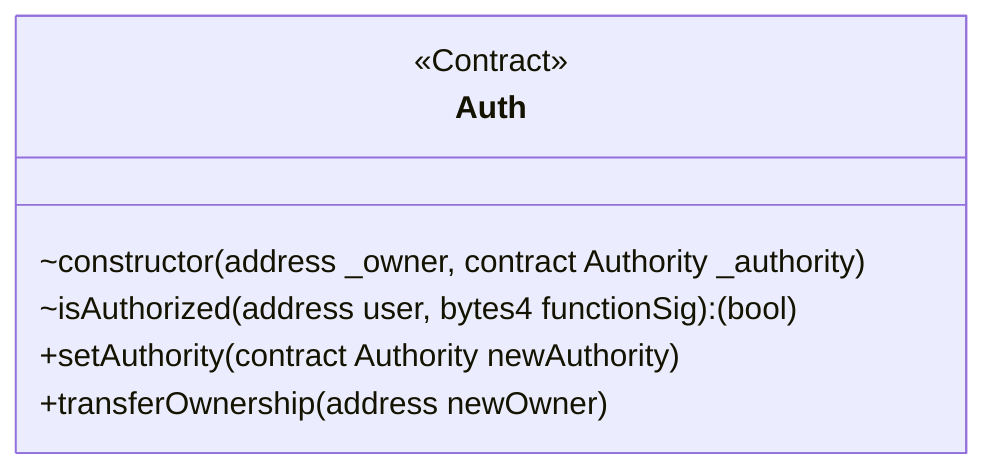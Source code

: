 classDiagram
  %% 369:1760:0
  class Auth {
    <<Contract>>
    ~constructor(address _owner, contract Authority _authority)
    ~isAuthorized(address user, bytes4 functionSig): (bool)
    +setAuthority(contract Authority newAuthority)
    +transferOwnership(address newOwner)
  }